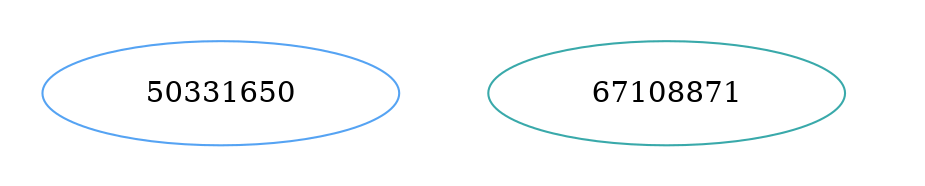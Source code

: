 digraph "MODEL" {

subgraph cluster_0_0 {
id=cluster_0_0;
color="transparent";
cluster_0_0[style=invis, shape=point, penwidth=0, peripheries=0, height=0, margin=0];

"50331650"[color="#55A3F3" width=0.0 height=0 tooltip="" label=<<table BORDER="0" CELLBORDER="0" CELLPADDING="4" CELLSPACING="2"><tr><td></td><td>50331650</td><td WIDTH="1px"></td></tr></table>>];
    
}

subgraph cluster_1_0 {
id=cluster_1_0;
color="transparent";
cluster_1_0[style=invis, shape=point, penwidth=0, peripheries=0, height=0, margin=0];

"67108871"[color="#39A9AA" width=0.0 height=0 tooltip="" label=<<table BORDER="0" CELLBORDER="0" CELLPADDING="4" CELLSPACING="2"><tr><td></td><td>67108871</td><td WIDTH="1px"></td></tr></table>>];
}
                         
}